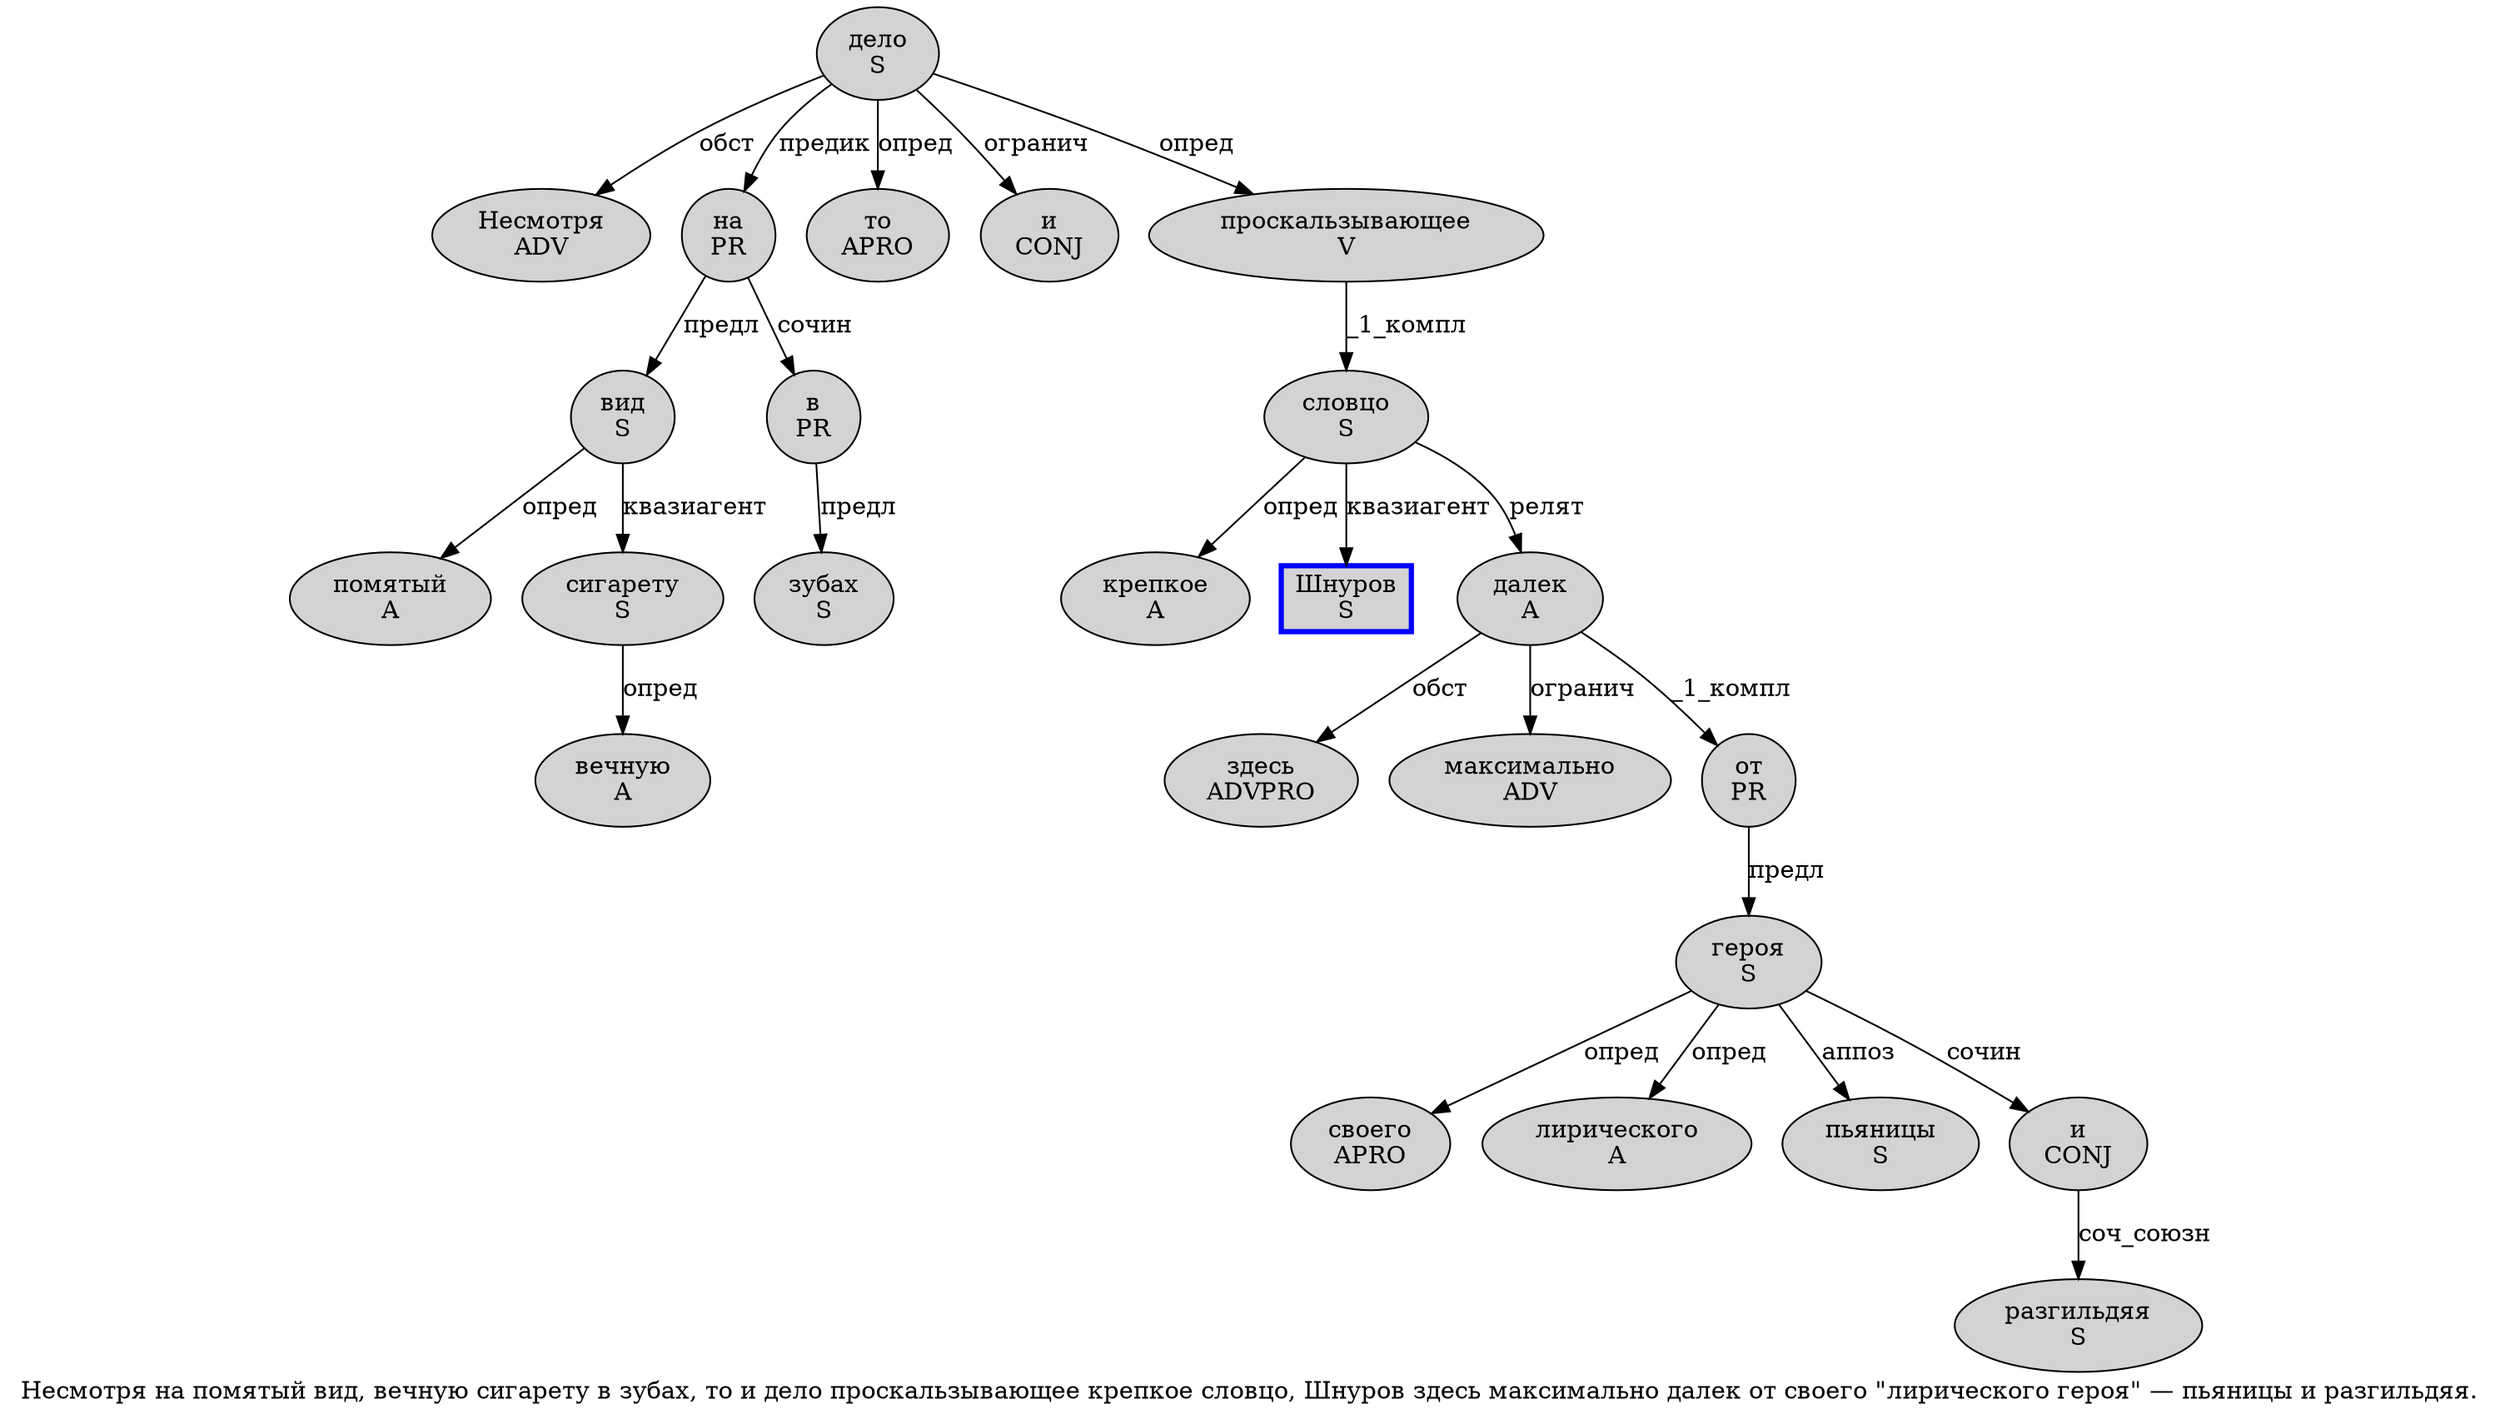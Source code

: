 digraph SENTENCE_1317 {
	graph [label="Несмотря на помятый вид, вечную сигарету в зубах, то и дело проскальзывающее крепкое словцо, Шнуров здесь максимально далек от своего \"лирического героя\" — пьяницы и разгильдяя."]
	node [style=filled]
		0 [label="Несмотря
ADV" color="" fillcolor=lightgray penwidth=1 shape=ellipse]
		1 [label="на
PR" color="" fillcolor=lightgray penwidth=1 shape=ellipse]
		2 [label="помятый
A" color="" fillcolor=lightgray penwidth=1 shape=ellipse]
		3 [label="вид
S" color="" fillcolor=lightgray penwidth=1 shape=ellipse]
		5 [label="вечную
A" color="" fillcolor=lightgray penwidth=1 shape=ellipse]
		6 [label="сигарету
S" color="" fillcolor=lightgray penwidth=1 shape=ellipse]
		7 [label="в
PR" color="" fillcolor=lightgray penwidth=1 shape=ellipse]
		8 [label="зубах
S" color="" fillcolor=lightgray penwidth=1 shape=ellipse]
		10 [label="то
APRO" color="" fillcolor=lightgray penwidth=1 shape=ellipse]
		11 [label="и
CONJ" color="" fillcolor=lightgray penwidth=1 shape=ellipse]
		12 [label="дело
S" color="" fillcolor=lightgray penwidth=1 shape=ellipse]
		13 [label="проскальзывающее
V" color="" fillcolor=lightgray penwidth=1 shape=ellipse]
		14 [label="крепкое
A" color="" fillcolor=lightgray penwidth=1 shape=ellipse]
		15 [label="словцо
S" color="" fillcolor=lightgray penwidth=1 shape=ellipse]
		17 [label="Шнуров
S" color=blue fillcolor=lightgray penwidth=3 shape=box]
		18 [label="здесь
ADVPRO" color="" fillcolor=lightgray penwidth=1 shape=ellipse]
		19 [label="максимально
ADV" color="" fillcolor=lightgray penwidth=1 shape=ellipse]
		20 [label="далек
A" color="" fillcolor=lightgray penwidth=1 shape=ellipse]
		21 [label="от
PR" color="" fillcolor=lightgray penwidth=1 shape=ellipse]
		22 [label="своего
APRO" color="" fillcolor=lightgray penwidth=1 shape=ellipse]
		24 [label="лирического
A" color="" fillcolor=lightgray penwidth=1 shape=ellipse]
		25 [label="героя
S" color="" fillcolor=lightgray penwidth=1 shape=ellipse]
		28 [label="пьяницы
S" color="" fillcolor=lightgray penwidth=1 shape=ellipse]
		29 [label="и
CONJ" color="" fillcolor=lightgray penwidth=1 shape=ellipse]
		30 [label="разгильдяя
S" color="" fillcolor=lightgray penwidth=1 shape=ellipse]
			15 -> 14 [label="опред"]
			15 -> 17 [label="квазиагент"]
			15 -> 20 [label="релят"]
			29 -> 30 [label="соч_союзн"]
			1 -> 3 [label="предл"]
			1 -> 7 [label="сочин"]
			13 -> 15 [label="_1_компл"]
			12 -> 0 [label="обст"]
			12 -> 1 [label="предик"]
			12 -> 10 [label="опред"]
			12 -> 11 [label="огранич"]
			12 -> 13 [label="опред"]
			6 -> 5 [label="опред"]
			7 -> 8 [label="предл"]
			3 -> 2 [label="опред"]
			3 -> 6 [label="квазиагент"]
			21 -> 25 [label="предл"]
			25 -> 22 [label="опред"]
			25 -> 24 [label="опред"]
			25 -> 28 [label="аппоз"]
			25 -> 29 [label="сочин"]
			20 -> 18 [label="обст"]
			20 -> 19 [label="огранич"]
			20 -> 21 [label="_1_компл"]
}